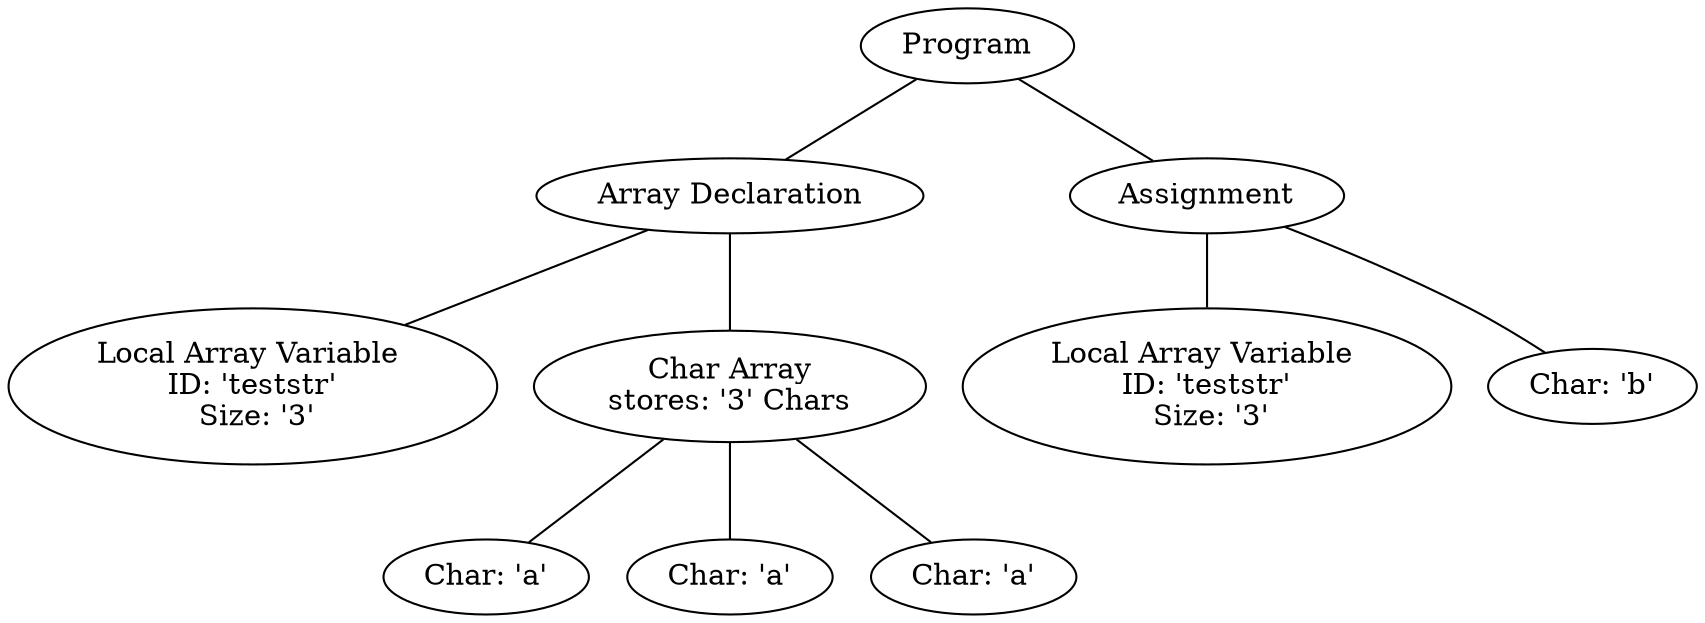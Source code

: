 graph {
   qOYgsCfn [label=<Program>];
   BiTaVLDZ [label=<Array Declaration>];
   TuWgDtPW [label=<Assignment>];
   bfwAgIYy [label=<Local Array Variable <br/>ID: 'teststr'<br/> Size: '3'>];
   lrbLZxMc [label=<Char Array<br/>stores: '3' Chars>];
   rjyCtshj [label=<Local Array Variable <br/>ID: 'teststr'<br/> Size: '3'>];
   YxDGUbWn [label=<Char: 'b'>];
   oDCYflLT [label=<Char: 'a'>];
   FfviRYSZ [label=<Char: 'a'>];
   WMKPfsOS [label=<Char: 'a'>];
   
   { rank=same; qOYgsCfn  }
   { rank=same; BiTaVLDZ TuWgDtPW  }
   { rank=same; bfwAgIYy lrbLZxMc rjyCtshj YxDGUbWn  }
   { rank=same; oDCYflLT FfviRYSZ WMKPfsOS  }
   

   qOYgsCfn -- BiTaVLDZ
   qOYgsCfn -- TuWgDtPW
   TuWgDtPW -- rjyCtshj
   TuWgDtPW -- YxDGUbWn
   BiTaVLDZ -- bfwAgIYy
   BiTaVLDZ -- lrbLZxMc
   lrbLZxMc -- oDCYflLT
   lrbLZxMc -- FfviRYSZ
   lrbLZxMc -- WMKPfsOS
   
}